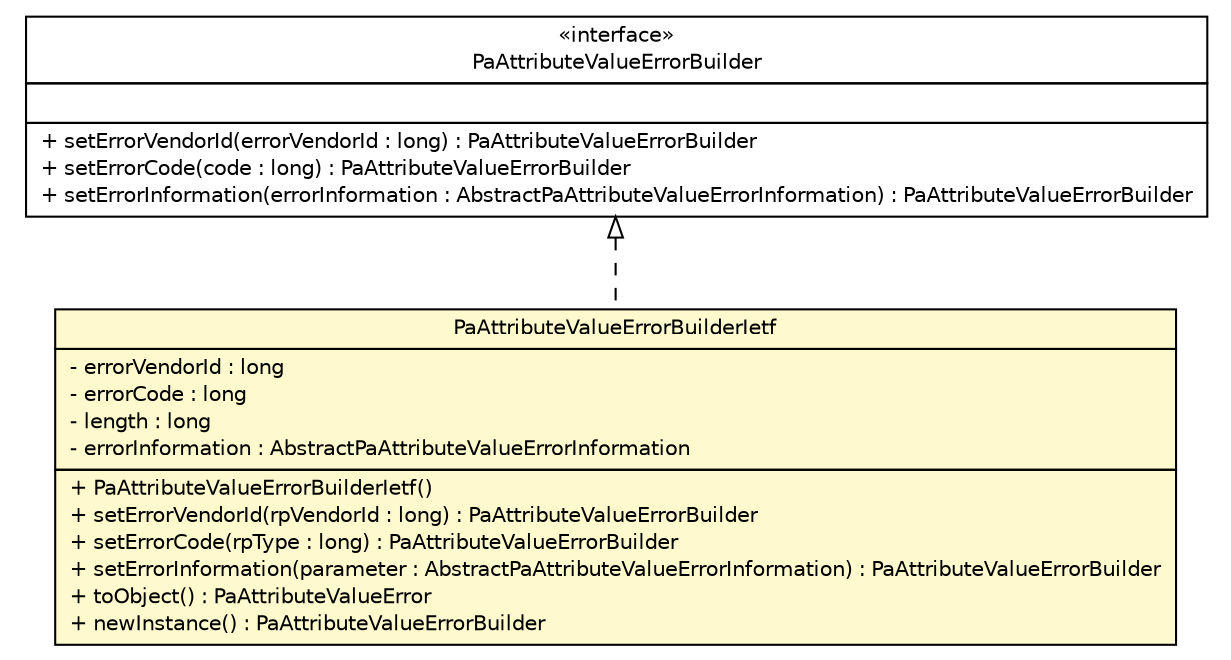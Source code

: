 #!/usr/local/bin/dot
#
# Class diagram 
# Generated by UMLGraph version R5_6 (http://www.umlgraph.org/)
#

digraph G {
	edge [fontname="Helvetica",fontsize=10,labelfontname="Helvetica",labelfontsize=10];
	node [fontname="Helvetica",fontsize=10,shape=plaintext];
	nodesep=0.25;
	ranksep=0.5;
	// org.ietf.nea.pa.attribute.PaAttributeValueErrorBuilder
	c68372 [label=<<table title="org.ietf.nea.pa.attribute.PaAttributeValueErrorBuilder" border="0" cellborder="1" cellspacing="0" cellpadding="2" port="p" href="./PaAttributeValueErrorBuilder.html">
		<tr><td><table border="0" cellspacing="0" cellpadding="1">
<tr><td align="center" balign="center"> &#171;interface&#187; </td></tr>
<tr><td align="center" balign="center"> PaAttributeValueErrorBuilder </td></tr>
		</table></td></tr>
		<tr><td><table border="0" cellspacing="0" cellpadding="1">
<tr><td align="left" balign="left">  </td></tr>
		</table></td></tr>
		<tr><td><table border="0" cellspacing="0" cellpadding="1">
<tr><td align="left" balign="left"> + setErrorVendorId(errorVendorId : long) : PaAttributeValueErrorBuilder </td></tr>
<tr><td align="left" balign="left"> + setErrorCode(code : long) : PaAttributeValueErrorBuilder </td></tr>
<tr><td align="left" balign="left"> + setErrorInformation(errorInformation : AbstractPaAttributeValueErrorInformation) : PaAttributeValueErrorBuilder </td></tr>
		</table></td></tr>
		</table>>, URL="./PaAttributeValueErrorBuilder.html", fontname="Helvetica", fontcolor="black", fontsize=10.0];
	// org.ietf.nea.pa.attribute.PaAttributeValueErrorBuilderIetf
	c68385 [label=<<table title="org.ietf.nea.pa.attribute.PaAttributeValueErrorBuilderIetf" border="0" cellborder="1" cellspacing="0" cellpadding="2" port="p" bgcolor="lemonChiffon" href="./PaAttributeValueErrorBuilderIetf.html">
		<tr><td><table border="0" cellspacing="0" cellpadding="1">
<tr><td align="center" balign="center"> PaAttributeValueErrorBuilderIetf </td></tr>
		</table></td></tr>
		<tr><td><table border="0" cellspacing="0" cellpadding="1">
<tr><td align="left" balign="left"> - errorVendorId : long </td></tr>
<tr><td align="left" balign="left"> - errorCode : long </td></tr>
<tr><td align="left" balign="left"> - length : long </td></tr>
<tr><td align="left" balign="left"> - errorInformation : AbstractPaAttributeValueErrorInformation </td></tr>
		</table></td></tr>
		<tr><td><table border="0" cellspacing="0" cellpadding="1">
<tr><td align="left" balign="left"> + PaAttributeValueErrorBuilderIetf() </td></tr>
<tr><td align="left" balign="left"> + setErrorVendorId(rpVendorId : long) : PaAttributeValueErrorBuilder </td></tr>
<tr><td align="left" balign="left"> + setErrorCode(rpType : long) : PaAttributeValueErrorBuilder </td></tr>
<tr><td align="left" balign="left"> + setErrorInformation(parameter : AbstractPaAttributeValueErrorInformation) : PaAttributeValueErrorBuilder </td></tr>
<tr><td align="left" balign="left"> + toObject() : PaAttributeValueError </td></tr>
<tr><td align="left" balign="left"> + newInstance() : PaAttributeValueErrorBuilder </td></tr>
		</table></td></tr>
		</table>>, URL="./PaAttributeValueErrorBuilderIetf.html", fontname="Helvetica", fontcolor="black", fontsize=10.0];
	//org.ietf.nea.pa.attribute.PaAttributeValueErrorBuilderIetf implements org.ietf.nea.pa.attribute.PaAttributeValueErrorBuilder
	c68372:p -> c68385:p [dir=back,arrowtail=empty,style=dashed];
}

